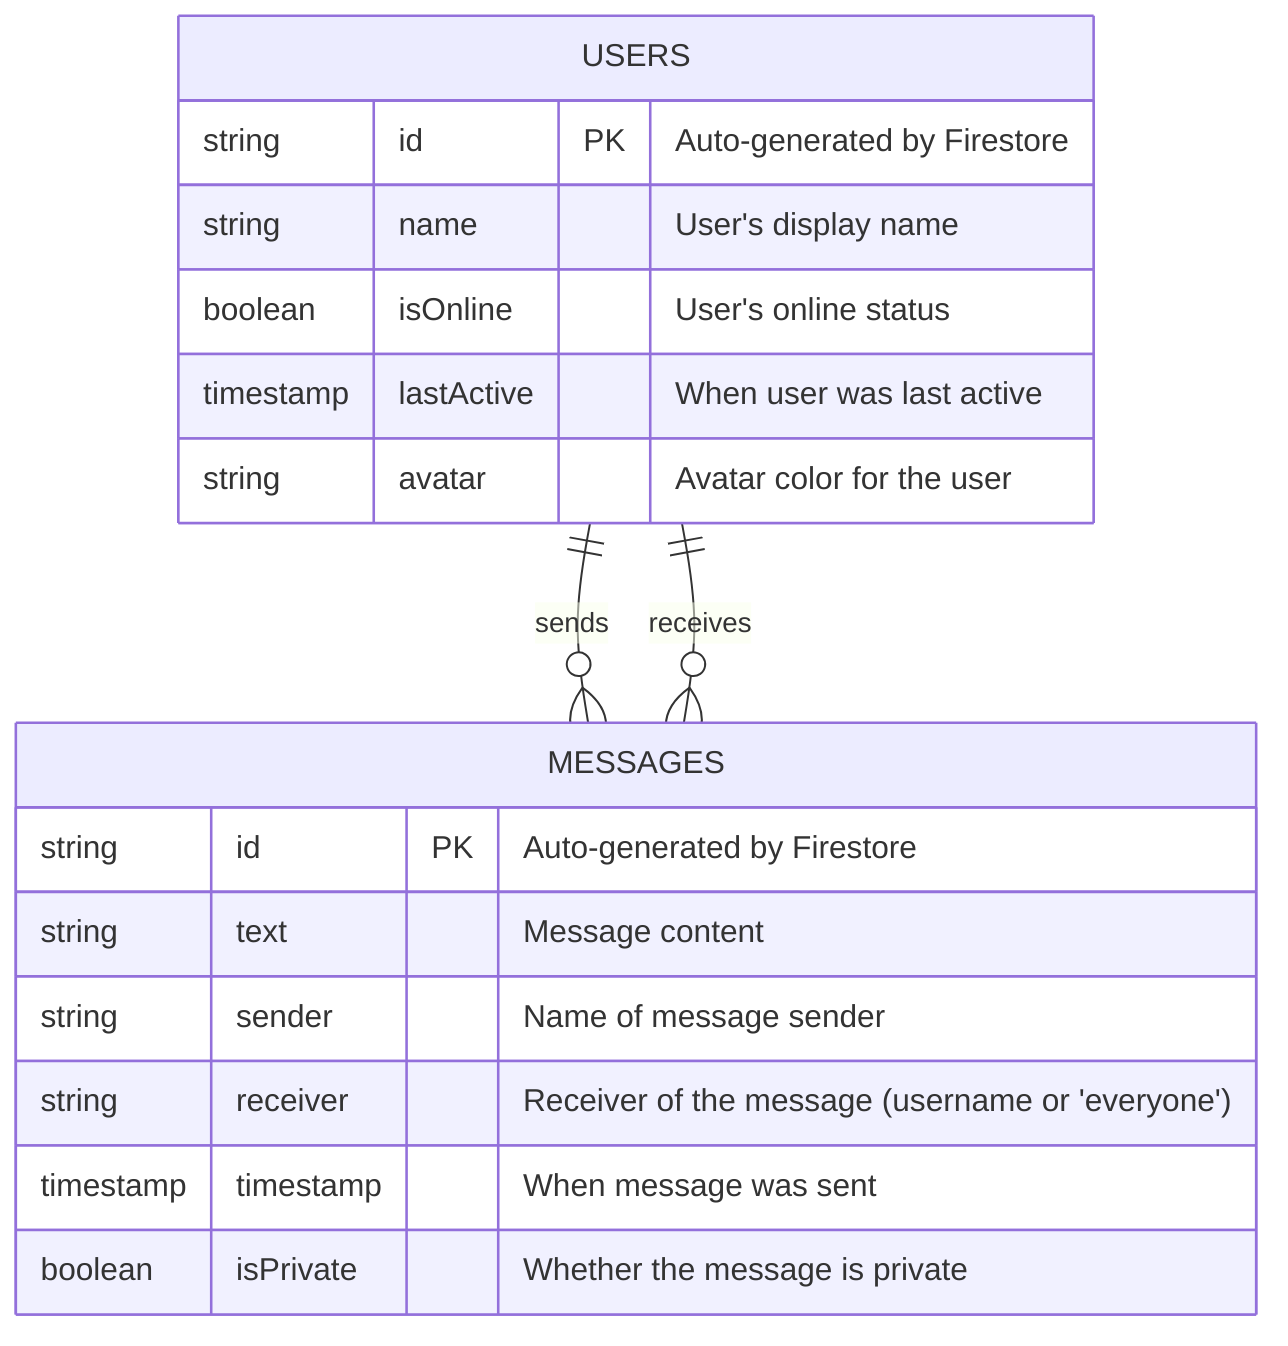 erDiagram
    USERS {
        string id PK "Auto-generated by Firestore"
        string name "User's display name"
        boolean isOnline "User's online status"
        timestamp lastActive "When user was last active"
        string avatar "Avatar color for the user"
    }
    
    MESSAGES {
        string id PK "Auto-generated by Firestore"
        string text "Message content"
        string sender "Name of message sender"
        string receiver "Receiver of the message (username or 'everyone')"
        timestamp timestamp "When message was sent"
        boolean isPrivate "Whether the message is private"
    }
    
    USERS ||--o{ MESSAGES : sends
    USERS ||--o{ MESSAGES : receives